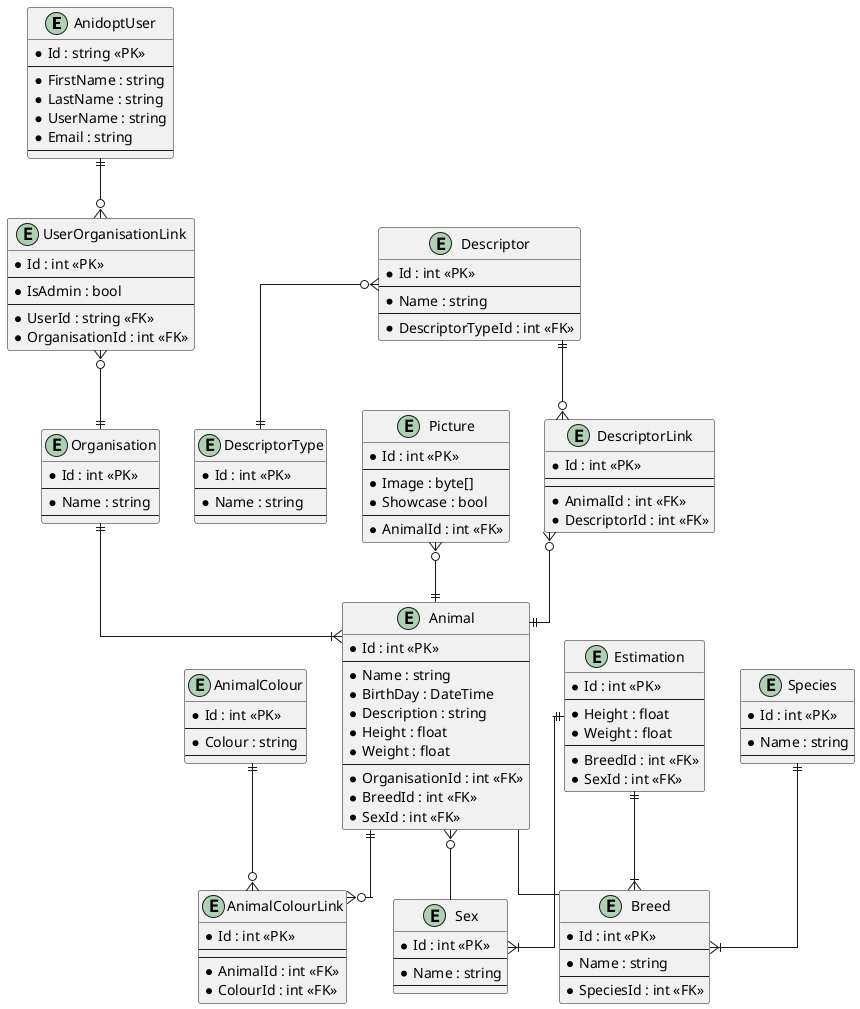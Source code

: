 @startuml
skinparam linetype ortho

entity AnidoptUser {
    *Id : string <<PK>>
    --
    *FirstName : string
    *LastName : string
    *UserName : string
    *Email : string
    --
}
entity Animal {
    *Id : int <<PK>>
    --
    *Name : string
    *BirthDay : DateTime
    *Description : string
    *Height : float
    *Weight : float
    --
    *OrganisationId : int <<FK>>
    *BreedId : int <<FK>>
    *SexId : int <<FK>>
}
entity AnimalColour {
    *Id : int <<PK>>
    --
    *Colour : string
    --
}
entity AnimalColourLink {
    *Id : int <<PK>>
    --
    --
    *AnimalId : int <<FK>>
    *ColourId : int <<FK>>
}
entity Breed {
    *Id : int <<PK>>
    --
    *Name : string
    --
    *SpeciesId : int <<FK>>
}
entity Descriptor {
    *Id : int <<PK>>
    --
    *Name : string
    --
    *DescriptorTypeId : int <<FK>>
}
entity DescriptorLink {
    *Id : int <<PK>>
    --
    --
    *AnimalId : int <<FK>>
    *DescriptorId : int <<FK>>
}
entity DescriptorType {
    *Id : int <<PK>>
    --
    *Name : string
    --
}
entity Estimation {
    *Id : int <<PK>>
    --
    *Height : float
    *Weight : float
    --
    *BreedId : int <<FK>>
    *SexId : int <<FK>>
}
entity Organisation {
    *Id : int <<PK>>
    --
    *Name : string
    --
}
entity Picture {
    *Id : int <<PK>>
    --
    *Image : byte[]
    *Showcase : bool
    --
    *AnimalId : int <<FK>>
}
entity Sex {
    *Id : int <<PK>>
    --
    *Name : string
    --
}
entity Species {
    *Id : int <<PK>>
    --
    *Name : string
    --
}
entity UserOrganisationLink {
    *Id : int <<PK>>
    --
    *IsAdmin : bool
    --
    *UserId : string <<FK>>
    *OrganisationId : int <<FK>>
}

AnidoptUser ||--o{ UserOrganisationLink
UserOrganisationLink }o--|| Organisation
Animal -- Breed
Animal }o-- Sex
Species ||--|{ Breed
Organisation ||--|{ Animal
AnimalColour ||--o{ AnimalColourLink
Animal ||--o{ AnimalColourLink
Picture }o--|| Animal
Descriptor ||--o{ DescriptorLink
Descriptor }o--|| DescriptorType
DescriptorLink }o--|| Animal
Estimation ||--|{ Sex
Estimation ||--|{ Breed
@enduml
